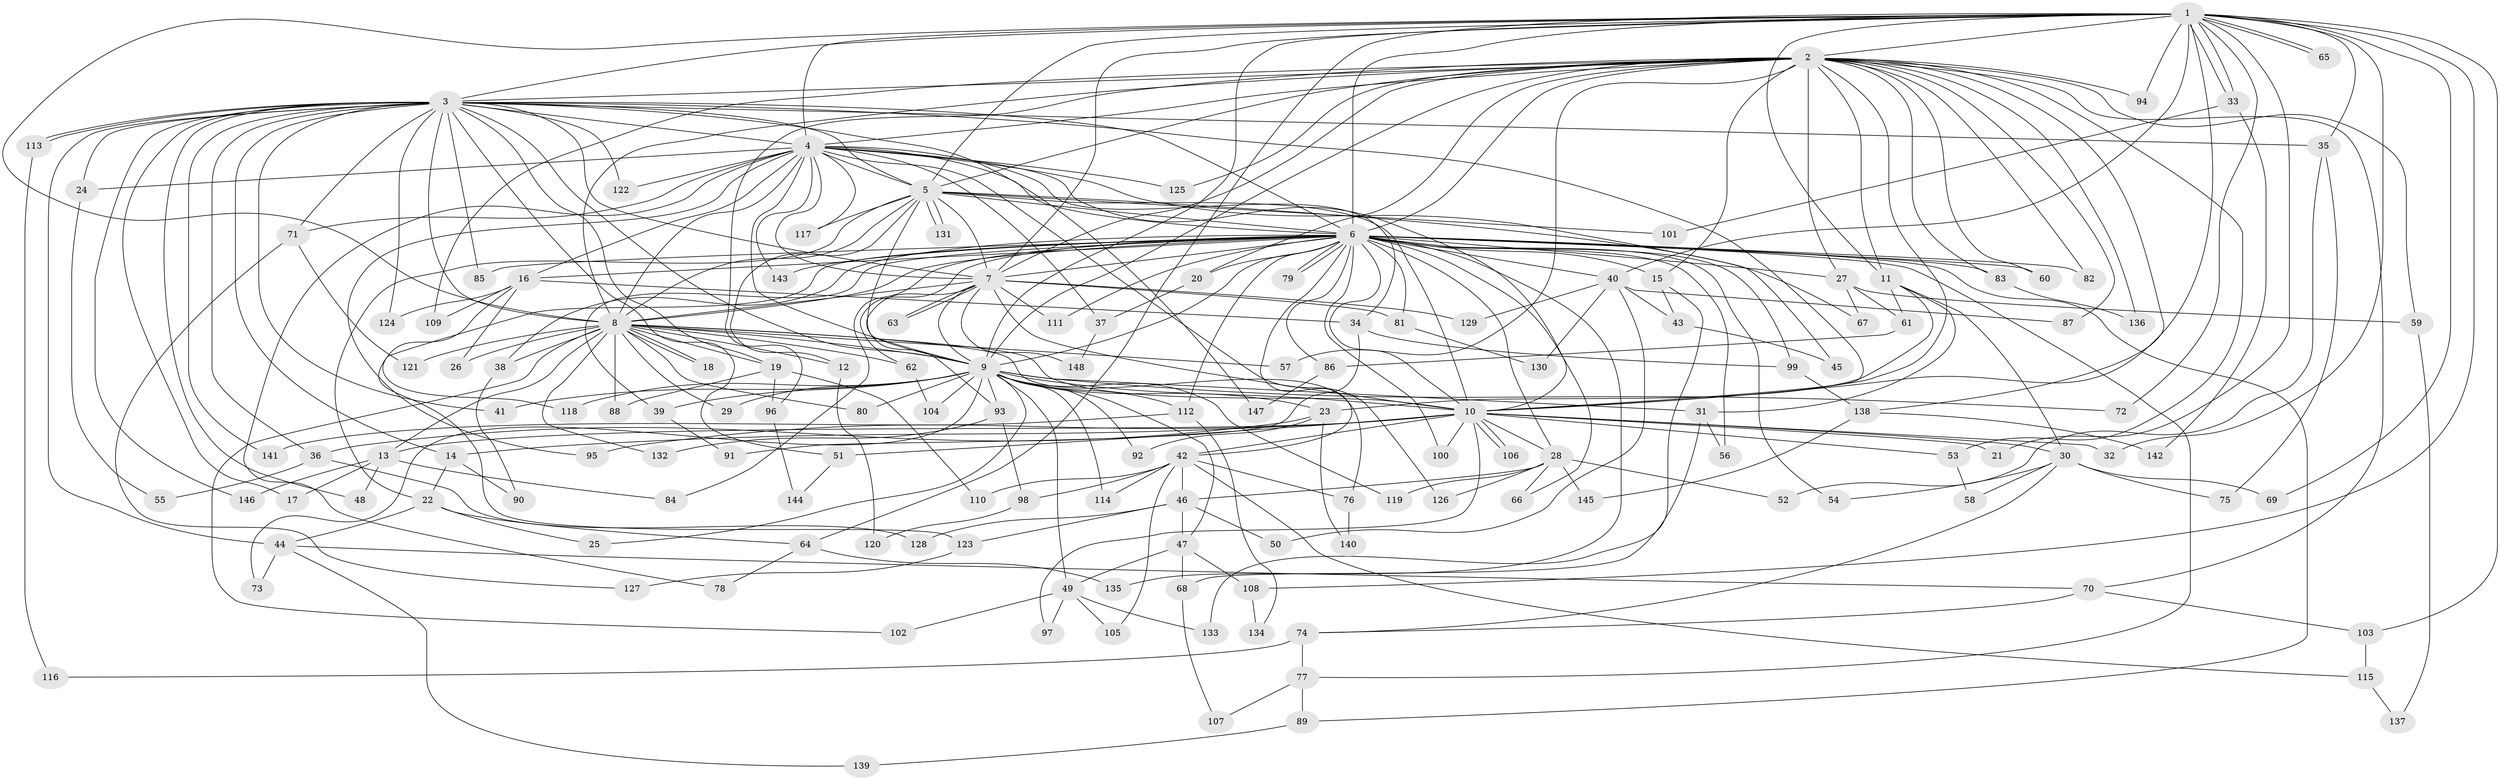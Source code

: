 // coarse degree distribution, {28: 0.013513513513513514, 21: 0.013513513513513514, 22: 0.013513513513513514, 31: 0.013513513513513514, 17: 0.013513513513513514, 13: 0.02702702702702703, 14: 0.013513513513513514, 9: 0.04054054054054054, 4: 0.14864864864864866, 5: 0.04054054054054054, 8: 0.04054054054054054, 3: 0.10810810810810811, 6: 0.04054054054054054, 18: 0.013513513513513514, 7: 0.013513513513513514, 1: 0.08108108108108109, 2: 0.36486486486486486}
// Generated by graph-tools (version 1.1) at 2025/49/03/04/25 22:49:45]
// undirected, 148 vertices, 321 edges
graph export_dot {
  node [color=gray90,style=filled];
  1;
  2;
  3;
  4;
  5;
  6;
  7;
  8;
  9;
  10;
  11;
  12;
  13;
  14;
  15;
  16;
  17;
  18;
  19;
  20;
  21;
  22;
  23;
  24;
  25;
  26;
  27;
  28;
  29;
  30;
  31;
  32;
  33;
  34;
  35;
  36;
  37;
  38;
  39;
  40;
  41;
  42;
  43;
  44;
  45;
  46;
  47;
  48;
  49;
  50;
  51;
  52;
  53;
  54;
  55;
  56;
  57;
  58;
  59;
  60;
  61;
  62;
  63;
  64;
  65;
  66;
  67;
  68;
  69;
  70;
  71;
  72;
  73;
  74;
  75;
  76;
  77;
  78;
  79;
  80;
  81;
  82;
  83;
  84;
  85;
  86;
  87;
  88;
  89;
  90;
  91;
  92;
  93;
  94;
  95;
  96;
  97;
  98;
  99;
  100;
  101;
  102;
  103;
  104;
  105;
  106;
  107;
  108;
  109;
  110;
  111;
  112;
  113;
  114;
  115;
  116;
  117;
  118;
  119;
  120;
  121;
  122;
  123;
  124;
  125;
  126;
  127;
  128;
  129;
  130;
  131;
  132;
  133;
  134;
  135;
  136;
  137;
  138;
  139;
  140;
  141;
  142;
  143;
  144;
  145;
  146;
  147;
  148;
  1 -- 2;
  1 -- 3;
  1 -- 4;
  1 -- 5;
  1 -- 6;
  1 -- 7;
  1 -- 8;
  1 -- 9;
  1 -- 10;
  1 -- 11;
  1 -- 21;
  1 -- 32;
  1 -- 33;
  1 -- 33;
  1 -- 35;
  1 -- 40;
  1 -- 64;
  1 -- 65;
  1 -- 65;
  1 -- 69;
  1 -- 72;
  1 -- 94;
  1 -- 103;
  1 -- 108;
  2 -- 3;
  2 -- 4;
  2 -- 5;
  2 -- 6;
  2 -- 7;
  2 -- 8;
  2 -- 9;
  2 -- 10;
  2 -- 11;
  2 -- 15;
  2 -- 20;
  2 -- 27;
  2 -- 53;
  2 -- 57;
  2 -- 59;
  2 -- 60;
  2 -- 70;
  2 -- 82;
  2 -- 83;
  2 -- 87;
  2 -- 94;
  2 -- 96;
  2 -- 109;
  2 -- 125;
  2 -- 136;
  2 -- 138;
  3 -- 4;
  3 -- 5;
  3 -- 6;
  3 -- 7;
  3 -- 8;
  3 -- 9;
  3 -- 10;
  3 -- 14;
  3 -- 17;
  3 -- 19;
  3 -- 24;
  3 -- 35;
  3 -- 36;
  3 -- 41;
  3 -- 44;
  3 -- 48;
  3 -- 51;
  3 -- 71;
  3 -- 85;
  3 -- 113;
  3 -- 113;
  3 -- 122;
  3 -- 124;
  3 -- 141;
  3 -- 146;
  3 -- 147;
  4 -- 5;
  4 -- 6;
  4 -- 7;
  4 -- 8;
  4 -- 9;
  4 -- 10;
  4 -- 16;
  4 -- 24;
  4 -- 34;
  4 -- 37;
  4 -- 45;
  4 -- 71;
  4 -- 78;
  4 -- 95;
  4 -- 117;
  4 -- 122;
  4 -- 125;
  4 -- 126;
  4 -- 143;
  5 -- 6;
  5 -- 7;
  5 -- 8;
  5 -- 9;
  5 -- 10;
  5 -- 12;
  5 -- 22;
  5 -- 67;
  5 -- 101;
  5 -- 117;
  5 -- 131;
  5 -- 131;
  6 -- 7;
  6 -- 8;
  6 -- 9;
  6 -- 10;
  6 -- 15;
  6 -- 16;
  6 -- 20;
  6 -- 27;
  6 -- 28;
  6 -- 38;
  6 -- 39;
  6 -- 40;
  6 -- 42;
  6 -- 54;
  6 -- 56;
  6 -- 60;
  6 -- 62;
  6 -- 66;
  6 -- 77;
  6 -- 79;
  6 -- 79;
  6 -- 81;
  6 -- 82;
  6 -- 83;
  6 -- 84;
  6 -- 85;
  6 -- 86;
  6 -- 89;
  6 -- 99;
  6 -- 100;
  6 -- 111;
  6 -- 112;
  6 -- 123;
  6 -- 135;
  6 -- 143;
  7 -- 8;
  7 -- 9;
  7 -- 10;
  7 -- 63;
  7 -- 63;
  7 -- 81;
  7 -- 93;
  7 -- 111;
  7 -- 129;
  7 -- 148;
  8 -- 9;
  8 -- 10;
  8 -- 12;
  8 -- 13;
  8 -- 18;
  8 -- 18;
  8 -- 19;
  8 -- 26;
  8 -- 29;
  8 -- 38;
  8 -- 57;
  8 -- 62;
  8 -- 76;
  8 -- 80;
  8 -- 88;
  8 -- 102;
  8 -- 121;
  8 -- 132;
  9 -- 10;
  9 -- 23;
  9 -- 25;
  9 -- 29;
  9 -- 31;
  9 -- 39;
  9 -- 41;
  9 -- 47;
  9 -- 49;
  9 -- 72;
  9 -- 73;
  9 -- 80;
  9 -- 92;
  9 -- 93;
  9 -- 104;
  9 -- 112;
  9 -- 114;
  9 -- 118;
  9 -- 119;
  10 -- 13;
  10 -- 14;
  10 -- 21;
  10 -- 28;
  10 -- 30;
  10 -- 32;
  10 -- 42;
  10 -- 51;
  10 -- 53;
  10 -- 95;
  10 -- 97;
  10 -- 100;
  10 -- 106;
  10 -- 106;
  11 -- 23;
  11 -- 30;
  11 -- 31;
  11 -- 61;
  12 -- 120;
  13 -- 17;
  13 -- 48;
  13 -- 84;
  13 -- 146;
  14 -- 22;
  14 -- 90;
  15 -- 43;
  15 -- 133;
  16 -- 26;
  16 -- 34;
  16 -- 109;
  16 -- 118;
  16 -- 124;
  19 -- 88;
  19 -- 96;
  19 -- 110;
  20 -- 37;
  22 -- 25;
  22 -- 44;
  22 -- 64;
  23 -- 36;
  23 -- 92;
  23 -- 140;
  24 -- 55;
  27 -- 59;
  27 -- 61;
  27 -- 67;
  28 -- 46;
  28 -- 52;
  28 -- 66;
  28 -- 119;
  28 -- 126;
  28 -- 145;
  30 -- 54;
  30 -- 58;
  30 -- 69;
  30 -- 74;
  30 -- 75;
  31 -- 56;
  31 -- 68;
  33 -- 101;
  33 -- 142;
  34 -- 91;
  34 -- 99;
  35 -- 52;
  35 -- 75;
  36 -- 55;
  36 -- 128;
  37 -- 148;
  38 -- 90;
  39 -- 91;
  40 -- 43;
  40 -- 50;
  40 -- 87;
  40 -- 129;
  40 -- 130;
  42 -- 46;
  42 -- 76;
  42 -- 98;
  42 -- 105;
  42 -- 110;
  42 -- 114;
  42 -- 115;
  43 -- 45;
  44 -- 70;
  44 -- 73;
  44 -- 139;
  46 -- 47;
  46 -- 50;
  46 -- 123;
  46 -- 128;
  47 -- 49;
  47 -- 68;
  47 -- 108;
  49 -- 97;
  49 -- 102;
  49 -- 105;
  49 -- 133;
  51 -- 144;
  53 -- 58;
  59 -- 137;
  61 -- 86;
  62 -- 104;
  64 -- 78;
  64 -- 135;
  68 -- 107;
  70 -- 74;
  70 -- 103;
  71 -- 121;
  71 -- 127;
  74 -- 77;
  74 -- 116;
  76 -- 140;
  77 -- 89;
  77 -- 107;
  81 -- 130;
  83 -- 136;
  86 -- 147;
  89 -- 139;
  93 -- 98;
  93 -- 132;
  96 -- 144;
  98 -- 120;
  99 -- 138;
  103 -- 115;
  108 -- 134;
  112 -- 134;
  112 -- 141;
  113 -- 116;
  115 -- 137;
  123 -- 127;
  138 -- 142;
  138 -- 145;
}
